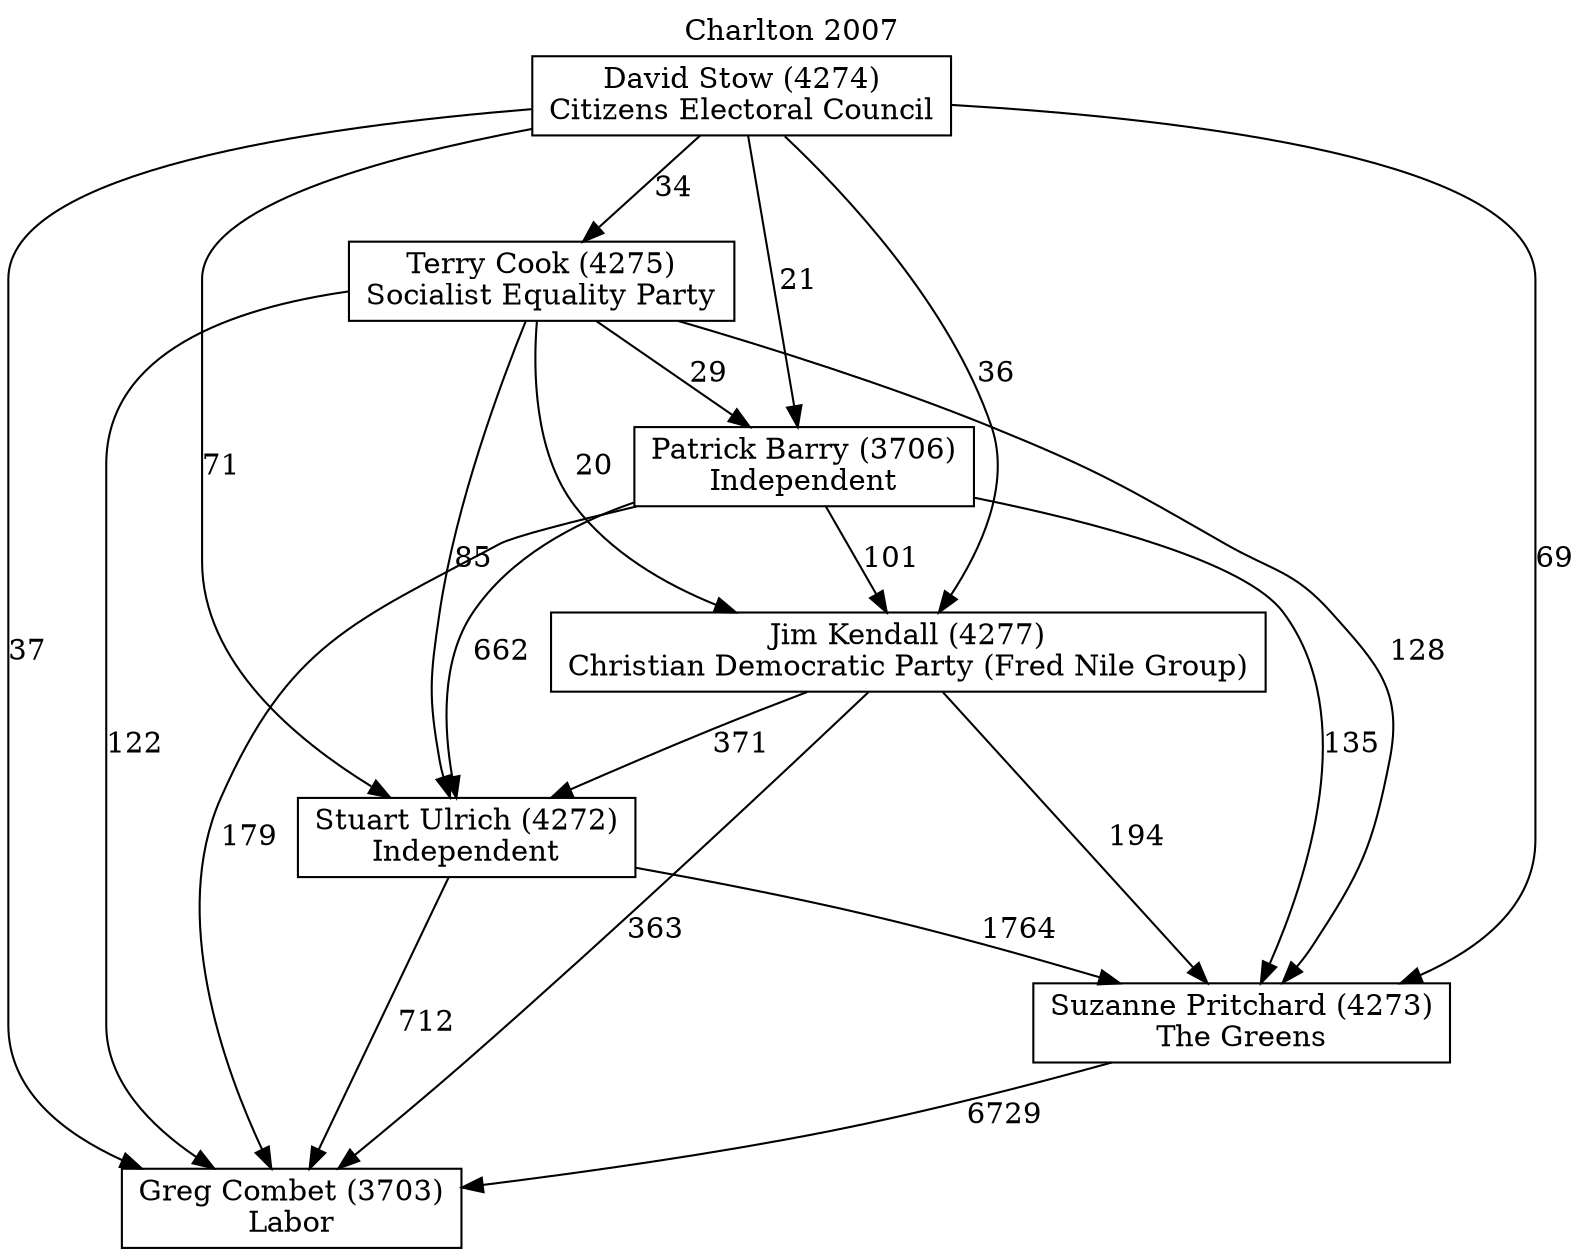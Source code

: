 // House preference flow
digraph "Greg Combet (3703)_Charlton_2007" {
	graph [label="Charlton 2007" labelloc=t mclimit=10]
	node [shape=box]
	"David Stow (4274)" [label="David Stow (4274)
Citizens Electoral Council"]
	"Greg Combet (3703)" [label="Greg Combet (3703)
Labor"]
	"Jim Kendall (4277)" [label="Jim Kendall (4277)
Christian Democratic Party (Fred Nile Group)"]
	"Patrick Barry (3706)" [label="Patrick Barry (3706)
Independent"]
	"Stuart Ulrich (4272)" [label="Stuart Ulrich (4272)
Independent"]
	"Suzanne Pritchard (4273)" [label="Suzanne Pritchard (4273)
The Greens"]
	"Terry Cook (4275)" [label="Terry Cook (4275)
Socialist Equality Party"]
	"David Stow (4274)" -> "Greg Combet (3703)" [label=37]
	"David Stow (4274)" -> "Jim Kendall (4277)" [label=36]
	"David Stow (4274)" -> "Patrick Barry (3706)" [label=21]
	"David Stow (4274)" -> "Stuart Ulrich (4272)" [label=71]
	"David Stow (4274)" -> "Suzanne Pritchard (4273)" [label=69]
	"David Stow (4274)" -> "Terry Cook (4275)" [label=34]
	"Jim Kendall (4277)" -> "Greg Combet (3703)" [label=363]
	"Jim Kendall (4277)" -> "Stuart Ulrich (4272)" [label=371]
	"Jim Kendall (4277)" -> "Suzanne Pritchard (4273)" [label=194]
	"Patrick Barry (3706)" -> "Greg Combet (3703)" [label=179]
	"Patrick Barry (3706)" -> "Jim Kendall (4277)" [label=101]
	"Patrick Barry (3706)" -> "Stuart Ulrich (4272)" [label=662]
	"Patrick Barry (3706)" -> "Suzanne Pritchard (4273)" [label=135]
	"Stuart Ulrich (4272)" -> "Greg Combet (3703)" [label=712]
	"Stuart Ulrich (4272)" -> "Suzanne Pritchard (4273)" [label=1764]
	"Suzanne Pritchard (4273)" -> "Greg Combet (3703)" [label=6729]
	"Terry Cook (4275)" -> "Greg Combet (3703)" [label=122]
	"Terry Cook (4275)" -> "Jim Kendall (4277)" [label=20]
	"Terry Cook (4275)" -> "Patrick Barry (3706)" [label=29]
	"Terry Cook (4275)" -> "Stuart Ulrich (4272)" [label=85]
	"Terry Cook (4275)" -> "Suzanne Pritchard (4273)" [label=128]
}
